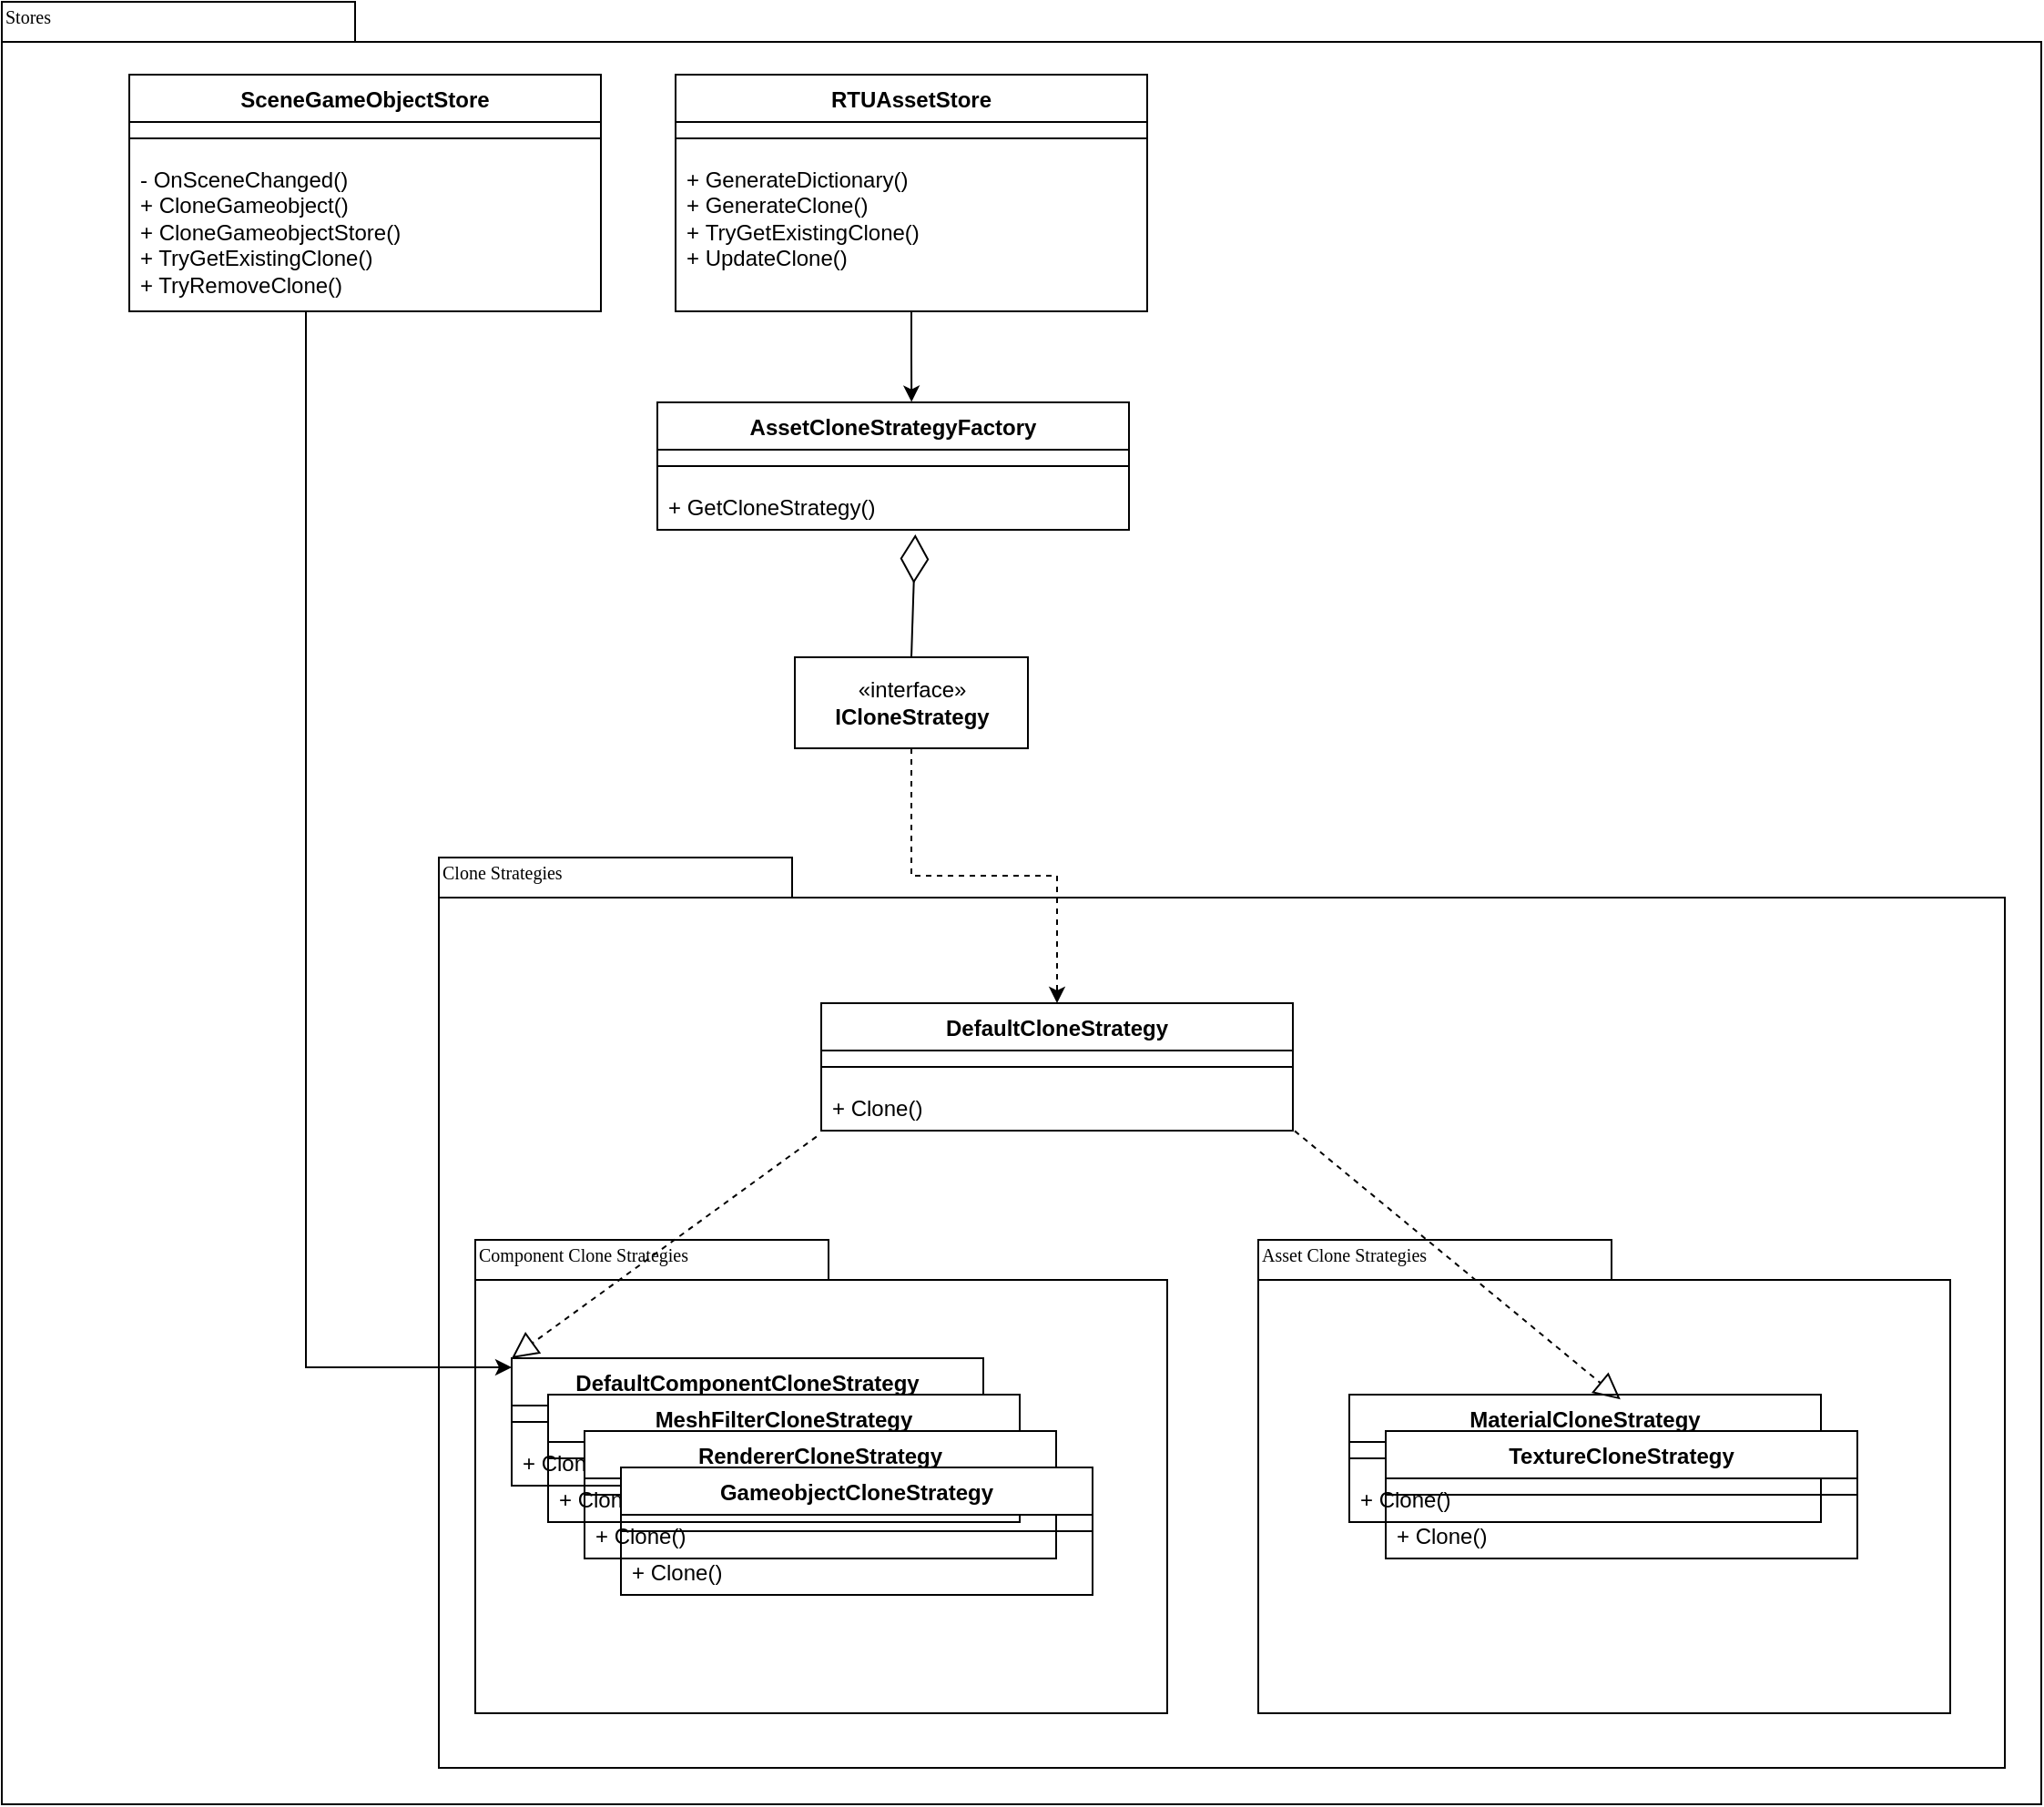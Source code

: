 <mxfile version="26.1.1">
  <diagram name="Page-1" id="b5b7bab2-c9e2-2cf4-8b2a-24fd1a2a6d21">
    <mxGraphModel dx="1222" dy="1114" grid="1" gridSize="10" guides="1" tooltips="1" connect="1" arrows="1" fold="1" page="1" pageScale="1" pageWidth="827" pageHeight="1169" background="none" math="0" shadow="0">
      <root>
        <mxCell id="0" />
        <mxCell id="1" parent="0" />
        <mxCell id="YNcN27YD7fx48CAJPcOb-88" value="AssetCloneStrategyFactory" style="swimlane;fontStyle=1;align=center;verticalAlign=top;childLayout=stackLayout;horizontal=1;startSize=26;horizontalStack=0;resizeParent=1;resizeParentMax=0;resizeLast=0;collapsible=1;marginBottom=0;whiteSpace=wrap;html=1;" parent="1" vertex="1">
          <mxGeometry x="1590" y="720" width="259" height="70" as="geometry" />
        </mxCell>
        <mxCell id="YNcN27YD7fx48CAJPcOb-89" value="" style="line;strokeWidth=1;fillColor=none;align=left;verticalAlign=middle;spacingTop=-1;spacingLeft=3;spacingRight=3;rotatable=0;labelPosition=right;points=[];portConstraint=eastwest;strokeColor=inherit;" parent="YNcN27YD7fx48CAJPcOb-88" vertex="1">
          <mxGeometry y="26" width="259" height="18" as="geometry" />
        </mxCell>
        <mxCell id="YNcN27YD7fx48CAJPcOb-90" value="+&amp;nbsp;GetCloneStrategy()" style="text;strokeColor=none;fillColor=none;align=left;verticalAlign=top;spacingLeft=4;spacingRight=4;overflow=hidden;rotatable=0;points=[[0,0.5],[1,0.5]];portConstraint=eastwest;whiteSpace=wrap;html=1;" parent="YNcN27YD7fx48CAJPcOb-88" vertex="1">
          <mxGeometry y="44" width="259" height="26" as="geometry" />
        </mxCell>
        <mxCell id="YNcN27YD7fx48CAJPcOb-150" value="" style="shape=folder;fontStyle=1;spacingTop=10;tabWidth=194;tabHeight=22;tabPosition=left;html=1;rounded=0;shadow=0;comic=0;labelBackgroundColor=none;strokeWidth=1;fillColor=none;fontFamily=Verdana;fontSize=10;align=center;" parent="1" vertex="1">
          <mxGeometry x="1470" y="970" width="860" height="500" as="geometry" />
        </mxCell>
        <mxCell id="YNcN27YD7fx48CAJPcOb-134" value="" style="shape=folder;fontStyle=1;spacingTop=10;tabWidth=194;tabHeight=22;tabPosition=left;html=1;rounded=0;shadow=0;comic=0;labelBackgroundColor=none;strokeWidth=1;fillColor=none;fontFamily=Verdana;fontSize=10;align=center;" parent="1" vertex="1">
          <mxGeometry x="1920" y="1180" width="380.0" height="260" as="geometry" />
        </mxCell>
        <mxCell id="YNcN27YD7fx48CAJPcOb-168" style="edgeStyle=orthogonalEdgeStyle;rounded=0;orthogonalLoop=1;jettySize=auto;html=1;" parent="1" source="YNcN27YD7fx48CAJPcOb-82" edge="1">
          <mxGeometry relative="1" as="geometry">
            <mxPoint x="1510" y="1250" as="targetPoint" />
            <Array as="points">
              <mxPoint x="1397" y="1250" />
            </Array>
          </mxGeometry>
        </mxCell>
        <mxCell id="YNcN27YD7fx48CAJPcOb-82" value="SceneGameObjectStore" style="swimlane;fontStyle=1;align=center;verticalAlign=top;childLayout=stackLayout;horizontal=1;startSize=26;horizontalStack=0;resizeParent=1;resizeParentMax=0;resizeLast=0;collapsible=1;marginBottom=0;whiteSpace=wrap;html=1;" parent="1" vertex="1">
          <mxGeometry x="1300" y="540" width="259" height="130" as="geometry" />
        </mxCell>
        <mxCell id="YNcN27YD7fx48CAJPcOb-83" value="" style="line;strokeWidth=1;fillColor=none;align=left;verticalAlign=middle;spacingTop=-1;spacingLeft=3;spacingRight=3;rotatable=0;labelPosition=right;points=[];portConstraint=eastwest;strokeColor=inherit;" parent="YNcN27YD7fx48CAJPcOb-82" vertex="1">
          <mxGeometry y="26" width="259" height="18" as="geometry" />
        </mxCell>
        <mxCell id="YNcN27YD7fx48CAJPcOb-84" value="- OnSceneChanged()&lt;div&gt;+ CloneGameobject()&lt;/div&gt;&lt;div&gt;+ CloneGameobjectStore()&lt;/div&gt;&lt;div&gt;+ TryGetExistingClone()&lt;/div&gt;&lt;div&gt;+ TryRemoveClone()&lt;/div&gt;&lt;div&gt;&lt;br&gt;&lt;/div&gt;" style="text;strokeColor=none;fillColor=none;align=left;verticalAlign=top;spacingLeft=4;spacingRight=4;overflow=hidden;rotatable=0;points=[[0,0.5],[1,0.5]];portConstraint=eastwest;whiteSpace=wrap;html=1;" parent="YNcN27YD7fx48CAJPcOb-82" vertex="1">
          <mxGeometry y="44" width="259" height="86" as="geometry" />
        </mxCell>
        <mxCell id="YNcN27YD7fx48CAJPcOb-85" value="RTUAssetStore" style="swimlane;fontStyle=1;align=center;verticalAlign=top;childLayout=stackLayout;horizontal=1;startSize=26;horizontalStack=0;resizeParent=1;resizeParentMax=0;resizeLast=0;collapsible=1;marginBottom=0;whiteSpace=wrap;html=1;" parent="1" vertex="1">
          <mxGeometry x="1600" y="540" width="259" height="130" as="geometry" />
        </mxCell>
        <mxCell id="YNcN27YD7fx48CAJPcOb-86" value="" style="line;strokeWidth=1;fillColor=none;align=left;verticalAlign=middle;spacingTop=-1;spacingLeft=3;spacingRight=3;rotatable=0;labelPosition=right;points=[];portConstraint=eastwest;strokeColor=inherit;" parent="YNcN27YD7fx48CAJPcOb-85" vertex="1">
          <mxGeometry y="26" width="259" height="18" as="geometry" />
        </mxCell>
        <mxCell id="YNcN27YD7fx48CAJPcOb-87" value="+ GenerateDictionary()&lt;div&gt;+&amp;nbsp;GenerateClone()&lt;/div&gt;&lt;div&gt;+&amp;nbsp;TryGetExistingClone()&lt;/div&gt;&lt;div&gt;+&amp;nbsp;UpdateClone()&lt;/div&gt;" style="text;strokeColor=none;fillColor=none;align=left;verticalAlign=top;spacingLeft=4;spacingRight=4;overflow=hidden;rotatable=0;points=[[0,0.5],[1,0.5]];portConstraint=eastwest;whiteSpace=wrap;html=1;" parent="YNcN27YD7fx48CAJPcOb-85" vertex="1">
          <mxGeometry y="44" width="259" height="86" as="geometry" />
        </mxCell>
        <mxCell id="YNcN27YD7fx48CAJPcOb-172" style="edgeStyle=orthogonalEdgeStyle;rounded=0;orthogonalLoop=1;jettySize=auto;html=1;dashed=1;" parent="1" source="YNcN27YD7fx48CAJPcOb-94" target="YNcN27YD7fx48CAJPcOb-128" edge="1">
          <mxGeometry relative="1" as="geometry" />
        </mxCell>
        <mxCell id="YNcN27YD7fx48CAJPcOb-94" value="«interface»&lt;br&gt;&lt;b&gt;ICloneStrategy&lt;/b&gt;" style="html=1;whiteSpace=wrap;" parent="1" vertex="1">
          <mxGeometry x="1665.5" y="860" width="128" height="50" as="geometry" />
        </mxCell>
        <mxCell id="YNcN27YD7fx48CAJPcOb-128" value="DefaultCloneStrategy" style="swimlane;fontStyle=1;align=center;verticalAlign=top;childLayout=stackLayout;horizontal=1;startSize=26;horizontalStack=0;resizeParent=1;resizeParentMax=0;resizeLast=0;collapsible=1;marginBottom=0;whiteSpace=wrap;html=1;" parent="1" vertex="1">
          <mxGeometry x="1680" y="1050" width="259" height="70" as="geometry" />
        </mxCell>
        <mxCell id="YNcN27YD7fx48CAJPcOb-129" value="" style="line;strokeWidth=1;fillColor=none;align=left;verticalAlign=middle;spacingTop=-1;spacingLeft=3;spacingRight=3;rotatable=0;labelPosition=right;points=[];portConstraint=eastwest;strokeColor=inherit;" parent="YNcN27YD7fx48CAJPcOb-128" vertex="1">
          <mxGeometry y="26" width="259" height="18" as="geometry" />
        </mxCell>
        <mxCell id="YNcN27YD7fx48CAJPcOb-130" value="+&amp;nbsp;Clone()" style="text;strokeColor=none;fillColor=none;align=left;verticalAlign=top;spacingLeft=4;spacingRight=4;overflow=hidden;rotatable=0;points=[[0,0.5],[1,0.5]];portConstraint=eastwest;whiteSpace=wrap;html=1;" parent="YNcN27YD7fx48CAJPcOb-128" vertex="1">
          <mxGeometry y="44" width="259" height="26" as="geometry" />
        </mxCell>
        <mxCell id="YNcN27YD7fx48CAJPcOb-151" value="Clone Strategies" style="text;html=1;align=left;verticalAlign=top;spacingTop=-4;fontSize=10;fontFamily=Verdana" parent="1" vertex="1">
          <mxGeometry x="1470" y="970" width="149.697" height="20" as="geometry" />
        </mxCell>
        <mxCell id="YNcN27YD7fx48CAJPcOb-132" value="" style="group" parent="1" vertex="1" connectable="0">
          <mxGeometry x="1970" y="1265" width="279" height="90" as="geometry" />
        </mxCell>
        <mxCell id="YNcN27YD7fx48CAJPcOb-91" value="MaterialCloneStrategy" style="swimlane;fontStyle=1;align=center;verticalAlign=top;childLayout=stackLayout;horizontal=1;startSize=26;horizontalStack=0;resizeParent=1;resizeParentMax=0;resizeLast=0;collapsible=1;marginBottom=0;whiteSpace=wrap;html=1;" parent="YNcN27YD7fx48CAJPcOb-132" vertex="1">
          <mxGeometry width="259" height="70" as="geometry" />
        </mxCell>
        <mxCell id="YNcN27YD7fx48CAJPcOb-92" value="" style="line;strokeWidth=1;fillColor=none;align=left;verticalAlign=middle;spacingTop=-1;spacingLeft=3;spacingRight=3;rotatable=0;labelPosition=right;points=[];portConstraint=eastwest;strokeColor=inherit;" parent="YNcN27YD7fx48CAJPcOb-91" vertex="1">
          <mxGeometry y="26" width="259" height="18" as="geometry" />
        </mxCell>
        <mxCell id="YNcN27YD7fx48CAJPcOb-93" value="+&amp;nbsp;Clone()" style="text;strokeColor=none;fillColor=none;align=left;verticalAlign=top;spacingLeft=4;spacingRight=4;overflow=hidden;rotatable=0;points=[[0,0.5],[1,0.5]];portConstraint=eastwest;whiteSpace=wrap;html=1;" parent="YNcN27YD7fx48CAJPcOb-91" vertex="1">
          <mxGeometry y="44" width="259" height="26" as="geometry" />
        </mxCell>
        <mxCell id="YNcN27YD7fx48CAJPcOb-98" value="Texture&lt;span style=&quot;color: rgba(0, 0, 0, 0); font-family: monospace; font-size: 0px; font-weight: 400; text-align: start; text-wrap-mode: nowrap;&quot;&gt;%3CmxGraphModel%3E%3Croot%3E%3CmxCell%20id%3D%220%22%2F%3E%3CmxCell%20id%3D%221%22%20parent%3D%220%22%2F%3E%3CmxCell%20id%3D%222%22%20value%3D%22MaterialCloneStrategy%22%20style%3D%22swimlane%3BfontStyle%3D1%3Balign%3Dcenter%3BverticalAlign%3Dtop%3BchildLayout%3DstackLayout%3Bhorizontal%3D1%3BstartSize%3D26%3BhorizontalStack%3D0%3BresizeParent%3D1%3BresizeParentMax%3D0%3BresizeLast%3D0%3Bcollapsible%3D1%3BmarginBottom%3D0%3BwhiteSpace%3Dwrap%3Bhtml%3D1%3B%22%20vertex%3D%221%22%20parent%3D%221%22%3E%3CmxGeometry%20x%3D%222339%22%20y%3D%22960%22%20width%3D%22259%22%20height%3D%2270%22%20as%3D%22geometry%22%2F%3E%3C%2FmxCell%3E%3CmxCell%20id%3D%223%22%20value%3D%22%22%20style%3D%22line%3BstrokeWidth%3D1%3BfillColor%3Dnone%3Balign%3Dleft%3BverticalAlign%3Dmiddle%3BspacingTop%3D-1%3BspacingLeft%3D3%3BspacingRight%3D3%3Brotatable%3D0%3BlabelPosition%3Dright%3Bpoints%3D%5B%5D%3BportConstraint%3Deastwest%3BstrokeColor%3Dinherit%3B%22%20vertex%3D%221%22%20parent%3D%222%22%3E%3CmxGeometry%20y%3D%2226%22%20width%3D%22259%22%20height%3D%2218%22%20as%3D%22geometry%22%2F%3E%3C%2FmxCell%3E%3CmxCell%20id%3D%224%22%20value%3D%22%2B%26amp%3Bnbsp%3BClone()%22%20style%3D%22text%3BstrokeColor%3Dnone%3BfillColor%3Dnone%3Balign%3Dleft%3BverticalAlign%3Dtop%3BspacingLeft%3D4%3BspacingRight%3D4%3Boverflow%3Dhidden%3Brotatable%3D0%3Bpoints%3D%5B%5B0%2C0.5%5D%2C%5B1%2C0.5%5D%5D%3BportConstraint%3Deastwest%3BwhiteSpace%3Dwrap%3Bhtml%3D1%3B%22%20vertex%3D%221%22%20parent%3D%222%22%3E%3CmxGeometry%20y%3D%2244%22%20width%3D%22259%22%20height%3D%2226%22%20as%3D%22geometry%22%2F%3E%3C%2FmxCell%3E%3C%2Froot%3E%3C%2FmxGraphModel%3E&lt;/span&gt;&lt;span style=&quot;color: rgba(0, 0, 0, 0); font-family: monospace; font-size: 0px; font-weight: 400; text-align: start; text-wrap-mode: nowrap;&quot;&gt;%3CmxGraphModel%3E%3Croot%3E%3CmxCell%20id%3D%220%22%2F%3E%3CmxCell%20id%3D%221%22%20parent%3D%220%22%2F%3E%3CmxCell%20id%3D%222%22%20value%3D%22MaterialCloneStrategy%22%20style%3D%22swimlane%3BfontStyle%3D1%3Balign%3Dcenter%3BverticalAlign%3Dtop%3BchildLayout%3DstackLayout%3Bhorizontal%3D1%3BstartSize%3D26%3BhorizontalStack%3D0%3BresizeParent%3D1%3BresizeParentMax%3D0%3BresizeLast%3D0%3Bcollapsible%3D1%3BmarginBottom%3D0%3BwhiteSpace%3Dwrap%3Bhtml%3D1%3B%22%20vertex%3D%221%22%20parent%3D%221%22%3E%3CmxGeometry%20x%3D%222339%22%20y%3D%22960%22%20width%3D%22259%22%20height%3D%2270%22%20as%3D%22geometry%22%2F%3E%3C%2FmxCell%3E%3CmxCell%20id%3D%223%22%20value%3D%22%22%20style%3D%22line%3BstrokeWidth%3D1%3BfillColor%3Dnone%3Balign%3Dleft%3BverticalAlign%3Dmiddle%3BspacingTop%3D-1%3BspacingLeft%3D3%3BspacingRight%3D3%3Brotatable%3D0%3BlabelPosition%3Dright%3Bpoints%3D%5B%5D%3BportConstraint%3Deastwest%3BstrokeColor%3Dinherit%3B%22%20vertex%3D%221%22%20parent%3D%222%22%3E%3CmxGeometry%20y%3D%2226%22%20width%3D%22259%22%20height%3D%2218%22%20as%3D%22geometry%22%2F%3E%3C%2FmxCell%3E%3CmxCell%20id%3D%224%22%20value%3D%22%2B%26amp%3Bnbsp%3BClone()%22%20style%3D%22text%3BstrokeColor%3Dnone%3BfillColor%3Dnone%3Balign%3Dleft%3BverticalAlign%3Dtop%3BspacingLeft%3D4%3BspacingRight%3D4%3Boverflow%3Dhidden%3Brotatable%3D0%3Bpoints%3D%5B%5B0%2C0.5%5D%2C%5B1%2C0.5%5D%5D%3BportConstraint%3Deastwest%3BwhiteSpace%3Dwrap%3Bhtml%3D1%3B%22%20vertex%3D%221%22%20parent%3D%222%22%3E%3CmxGeometry%20y%3D%2244%22%20width%3D%22259%22%20height%3D%2226%22%20as%3D%22geometry%22%2F%3E%3C%2FmxCell%3E%3C%2Froot%3E%3C%2FmxGraphModel%3E&lt;/span&gt;CloneStrategy" style="swimlane;fontStyle=1;align=center;verticalAlign=top;childLayout=stackLayout;horizontal=1;startSize=26;horizontalStack=0;resizeParent=1;resizeParentMax=0;resizeLast=0;collapsible=1;marginBottom=0;whiteSpace=wrap;html=1;" parent="YNcN27YD7fx48CAJPcOb-132" vertex="1">
          <mxGeometry x="20" y="20" width="259" height="70" as="geometry" />
        </mxCell>
        <mxCell id="YNcN27YD7fx48CAJPcOb-99" value="" style="line;strokeWidth=1;fillColor=none;align=left;verticalAlign=middle;spacingTop=-1;spacingLeft=3;spacingRight=3;rotatable=0;labelPosition=right;points=[];portConstraint=eastwest;strokeColor=inherit;" parent="YNcN27YD7fx48CAJPcOb-98" vertex="1">
          <mxGeometry y="26" width="259" height="18" as="geometry" />
        </mxCell>
        <mxCell id="YNcN27YD7fx48CAJPcOb-100" value="+&amp;nbsp;Clone()" style="text;strokeColor=none;fillColor=none;align=left;verticalAlign=top;spacingLeft=4;spacingRight=4;overflow=hidden;rotatable=0;points=[[0,0.5],[1,0.5]];portConstraint=eastwest;whiteSpace=wrap;html=1;" parent="YNcN27YD7fx48CAJPcOb-98" vertex="1">
          <mxGeometry y="44" width="259" height="26" as="geometry" />
        </mxCell>
        <mxCell id="YNcN27YD7fx48CAJPcOb-135" value="Asset Clone Strategies" style="text;html=1;align=left;verticalAlign=top;spacingTop=-4;fontSize=10;fontFamily=Verdana" parent="1" vertex="1">
          <mxGeometry x="1920" y="1180" width="149.697" height="20" as="geometry" />
        </mxCell>
        <mxCell id="YNcN27YD7fx48CAJPcOb-153" value="" style="group" parent="1" vertex="1" connectable="0">
          <mxGeometry x="1490" y="1180" width="380" height="260" as="geometry" />
        </mxCell>
        <mxCell id="YNcN27YD7fx48CAJPcOb-148" value="" style="shape=folder;fontStyle=1;spacingTop=10;tabWidth=194;tabHeight=22;tabPosition=left;html=1;rounded=0;shadow=0;comic=0;labelBackgroundColor=none;strokeWidth=1;fillColor=none;fontFamily=Verdana;fontSize=10;align=center;" parent="YNcN27YD7fx48CAJPcOb-153" vertex="1">
          <mxGeometry width="380.0" height="260" as="geometry" />
        </mxCell>
        <mxCell id="YNcN27YD7fx48CAJPcOb-149" value="Component Clone Strategies" style="text;html=1;align=left;verticalAlign=top;spacingTop=-4;fontSize=10;fontFamily=Verdana" parent="YNcN27YD7fx48CAJPcOb-153" vertex="1">
          <mxGeometry width="149.697" height="20" as="geometry" />
        </mxCell>
        <mxCell id="YNcN27YD7fx48CAJPcOb-131" value="" style="group" parent="YNcN27YD7fx48CAJPcOb-153" vertex="1" connectable="0">
          <mxGeometry x="20" y="65" width="319" height="130" as="geometry" />
        </mxCell>
        <mxCell id="YNcN27YD7fx48CAJPcOb-104" value="DefaultComponentCloneStrategy" style="swimlane;fontStyle=1;align=center;verticalAlign=top;childLayout=stackLayout;horizontal=1;startSize=26;horizontalStack=0;resizeParent=1;resizeParentMax=0;resizeLast=0;collapsible=1;marginBottom=0;whiteSpace=wrap;html=1;" parent="YNcN27YD7fx48CAJPcOb-131" vertex="1">
          <mxGeometry width="259" height="70" as="geometry" />
        </mxCell>
        <mxCell id="YNcN27YD7fx48CAJPcOb-105" value="" style="line;strokeWidth=1;fillColor=none;align=left;verticalAlign=middle;spacingTop=-1;spacingLeft=3;spacingRight=3;rotatable=0;labelPosition=right;points=[];portConstraint=eastwest;strokeColor=inherit;" parent="YNcN27YD7fx48CAJPcOb-104" vertex="1">
          <mxGeometry y="26" width="259" height="18" as="geometry" />
        </mxCell>
        <mxCell id="YNcN27YD7fx48CAJPcOb-106" value="+&amp;nbsp;Clone()" style="text;strokeColor=none;fillColor=none;align=left;verticalAlign=top;spacingLeft=4;spacingRight=4;overflow=hidden;rotatable=0;points=[[0,0.5],[1,0.5]];portConstraint=eastwest;whiteSpace=wrap;html=1;" parent="YNcN27YD7fx48CAJPcOb-104" vertex="1">
          <mxGeometry y="44" width="259" height="26" as="geometry" />
        </mxCell>
        <mxCell id="YNcN27YD7fx48CAJPcOb-110" value="MeshFilterCloneStrategy" style="swimlane;fontStyle=1;align=center;verticalAlign=top;childLayout=stackLayout;horizontal=1;startSize=26;horizontalStack=0;resizeParent=1;resizeParentMax=0;resizeLast=0;collapsible=1;marginBottom=0;whiteSpace=wrap;html=1;" parent="YNcN27YD7fx48CAJPcOb-131" vertex="1">
          <mxGeometry x="20" y="20" width="259" height="70" as="geometry" />
        </mxCell>
        <mxCell id="YNcN27YD7fx48CAJPcOb-111" value="" style="line;strokeWidth=1;fillColor=none;align=left;verticalAlign=middle;spacingTop=-1;spacingLeft=3;spacingRight=3;rotatable=0;labelPosition=right;points=[];portConstraint=eastwest;strokeColor=inherit;" parent="YNcN27YD7fx48CAJPcOb-110" vertex="1">
          <mxGeometry y="26" width="259" height="18" as="geometry" />
        </mxCell>
        <mxCell id="YNcN27YD7fx48CAJPcOb-112" value="+&amp;nbsp;Clone()" style="text;strokeColor=none;fillColor=none;align=left;verticalAlign=top;spacingLeft=4;spacingRight=4;overflow=hidden;rotatable=0;points=[[0,0.5],[1,0.5]];portConstraint=eastwest;whiteSpace=wrap;html=1;" parent="YNcN27YD7fx48CAJPcOb-110" vertex="1">
          <mxGeometry y="44" width="259" height="26" as="geometry" />
        </mxCell>
        <mxCell id="YNcN27YD7fx48CAJPcOb-116" value="RendererCloneStrategy" style="swimlane;fontStyle=1;align=center;verticalAlign=top;childLayout=stackLayout;horizontal=1;startSize=26;horizontalStack=0;resizeParent=1;resizeParentMax=0;resizeLast=0;collapsible=1;marginBottom=0;whiteSpace=wrap;html=1;" parent="YNcN27YD7fx48CAJPcOb-131" vertex="1">
          <mxGeometry x="40" y="40" width="259" height="70" as="geometry" />
        </mxCell>
        <mxCell id="YNcN27YD7fx48CAJPcOb-117" value="" style="line;strokeWidth=1;fillColor=none;align=left;verticalAlign=middle;spacingTop=-1;spacingLeft=3;spacingRight=3;rotatable=0;labelPosition=right;points=[];portConstraint=eastwest;strokeColor=inherit;" parent="YNcN27YD7fx48CAJPcOb-116" vertex="1">
          <mxGeometry y="26" width="259" height="18" as="geometry" />
        </mxCell>
        <mxCell id="YNcN27YD7fx48CAJPcOb-118" value="+&amp;nbsp;Clone()" style="text;strokeColor=none;fillColor=none;align=left;verticalAlign=top;spacingLeft=4;spacingRight=4;overflow=hidden;rotatable=0;points=[[0,0.5],[1,0.5]];portConstraint=eastwest;whiteSpace=wrap;html=1;" parent="YNcN27YD7fx48CAJPcOb-116" vertex="1">
          <mxGeometry y="44" width="259" height="26" as="geometry" />
        </mxCell>
        <mxCell id="YNcN27YD7fx48CAJPcOb-122" value="GameobjectCloneStrategy" style="swimlane;fontStyle=1;align=center;verticalAlign=top;childLayout=stackLayout;horizontal=1;startSize=26;horizontalStack=0;resizeParent=1;resizeParentMax=0;resizeLast=0;collapsible=1;marginBottom=0;whiteSpace=wrap;html=1;" parent="YNcN27YD7fx48CAJPcOb-131" vertex="1">
          <mxGeometry x="60" y="60" width="259" height="70" as="geometry" />
        </mxCell>
        <mxCell id="YNcN27YD7fx48CAJPcOb-123" value="" style="line;strokeWidth=1;fillColor=none;align=left;verticalAlign=middle;spacingTop=-1;spacingLeft=3;spacingRight=3;rotatable=0;labelPosition=right;points=[];portConstraint=eastwest;strokeColor=inherit;" parent="YNcN27YD7fx48CAJPcOb-122" vertex="1">
          <mxGeometry y="26" width="259" height="18" as="geometry" />
        </mxCell>
        <mxCell id="YNcN27YD7fx48CAJPcOb-124" value="+&amp;nbsp;Clone()" style="text;strokeColor=none;fillColor=none;align=left;verticalAlign=top;spacingLeft=4;spacingRight=4;overflow=hidden;rotatable=0;points=[[0,0.5],[1,0.5]];portConstraint=eastwest;whiteSpace=wrap;html=1;" parent="YNcN27YD7fx48CAJPcOb-122" vertex="1">
          <mxGeometry y="44" width="259" height="26" as="geometry" />
        </mxCell>
        <mxCell id="YNcN27YD7fx48CAJPcOb-159" value="" style="endArrow=diamondThin;endFill=0;endSize=24;html=1;rounded=0;entryX=0.547;entryY=1.097;entryDx=0;entryDy=0;exitX=0.5;exitY=0;exitDx=0;exitDy=0;entryPerimeter=0;" parent="1" source="YNcN27YD7fx48CAJPcOb-94" target="YNcN27YD7fx48CAJPcOb-90" edge="1">
          <mxGeometry width="160" relative="1" as="geometry">
            <mxPoint x="2360" y="739" as="sourcePoint" />
            <mxPoint x="2362" y="820" as="targetPoint" />
          </mxGeometry>
        </mxCell>
        <mxCell id="YNcN27YD7fx48CAJPcOb-160" style="edgeStyle=orthogonalEdgeStyle;rounded=0;orthogonalLoop=1;jettySize=auto;html=1;entryX=0.539;entryY=-0.003;entryDx=0;entryDy=0;entryPerimeter=0;" parent="1" source="YNcN27YD7fx48CAJPcOb-85" target="YNcN27YD7fx48CAJPcOb-88" edge="1">
          <mxGeometry relative="1" as="geometry" />
        </mxCell>
        <mxCell id="YNcN27YD7fx48CAJPcOb-162" value="" style="endArrow=block;dashed=1;endFill=0;endSize=12;html=1;rounded=0;entryX=0.575;entryY=0.038;entryDx=0;entryDy=0;entryPerimeter=0;exitX=1.004;exitY=1.007;exitDx=0;exitDy=0;exitPerimeter=0;" parent="1" source="YNcN27YD7fx48CAJPcOb-130" target="YNcN27YD7fx48CAJPcOb-91" edge="1">
          <mxGeometry width="160" relative="1" as="geometry">
            <mxPoint x="1822.849" y="1192.522" as="sourcePoint" />
            <mxPoint x="1690" y="1140" as="targetPoint" />
          </mxGeometry>
        </mxCell>
        <mxCell id="YNcN27YD7fx48CAJPcOb-163" value="" style="endArrow=block;dashed=1;endFill=0;endSize=12;html=1;rounded=0;entryX=0;entryY=0;entryDx=0;entryDy=0;exitX=-0.01;exitY=1.127;exitDx=0;exitDy=0;exitPerimeter=0;" parent="1" source="YNcN27YD7fx48CAJPcOb-130" target="YNcN27YD7fx48CAJPcOb-104" edge="1">
          <mxGeometry width="160" relative="1" as="geometry">
            <mxPoint x="1939" y="1110" as="sourcePoint" />
            <mxPoint x="1940" y="1257" as="targetPoint" />
          </mxGeometry>
        </mxCell>
        <mxCell id="p9s-YsiF2RjJS9KGX6R1-1" value="" style="shape=folder;fontStyle=1;spacingTop=10;tabWidth=194;tabHeight=22;tabPosition=left;html=1;rounded=0;shadow=0;comic=0;labelBackgroundColor=none;strokeWidth=1;fillColor=none;fontFamily=Verdana;fontSize=10;align=center;" vertex="1" parent="1">
          <mxGeometry x="1230" y="500" width="1120" height="990" as="geometry" />
        </mxCell>
        <mxCell id="p9s-YsiF2RjJS9KGX6R1-2" value="Stores" style="text;html=1;align=left;verticalAlign=top;spacingTop=-4;fontSize=10;fontFamily=Verdana" vertex="1" parent="1">
          <mxGeometry x="1230" y="500" width="149.697" height="20" as="geometry" />
        </mxCell>
      </root>
    </mxGraphModel>
  </diagram>
</mxfile>
